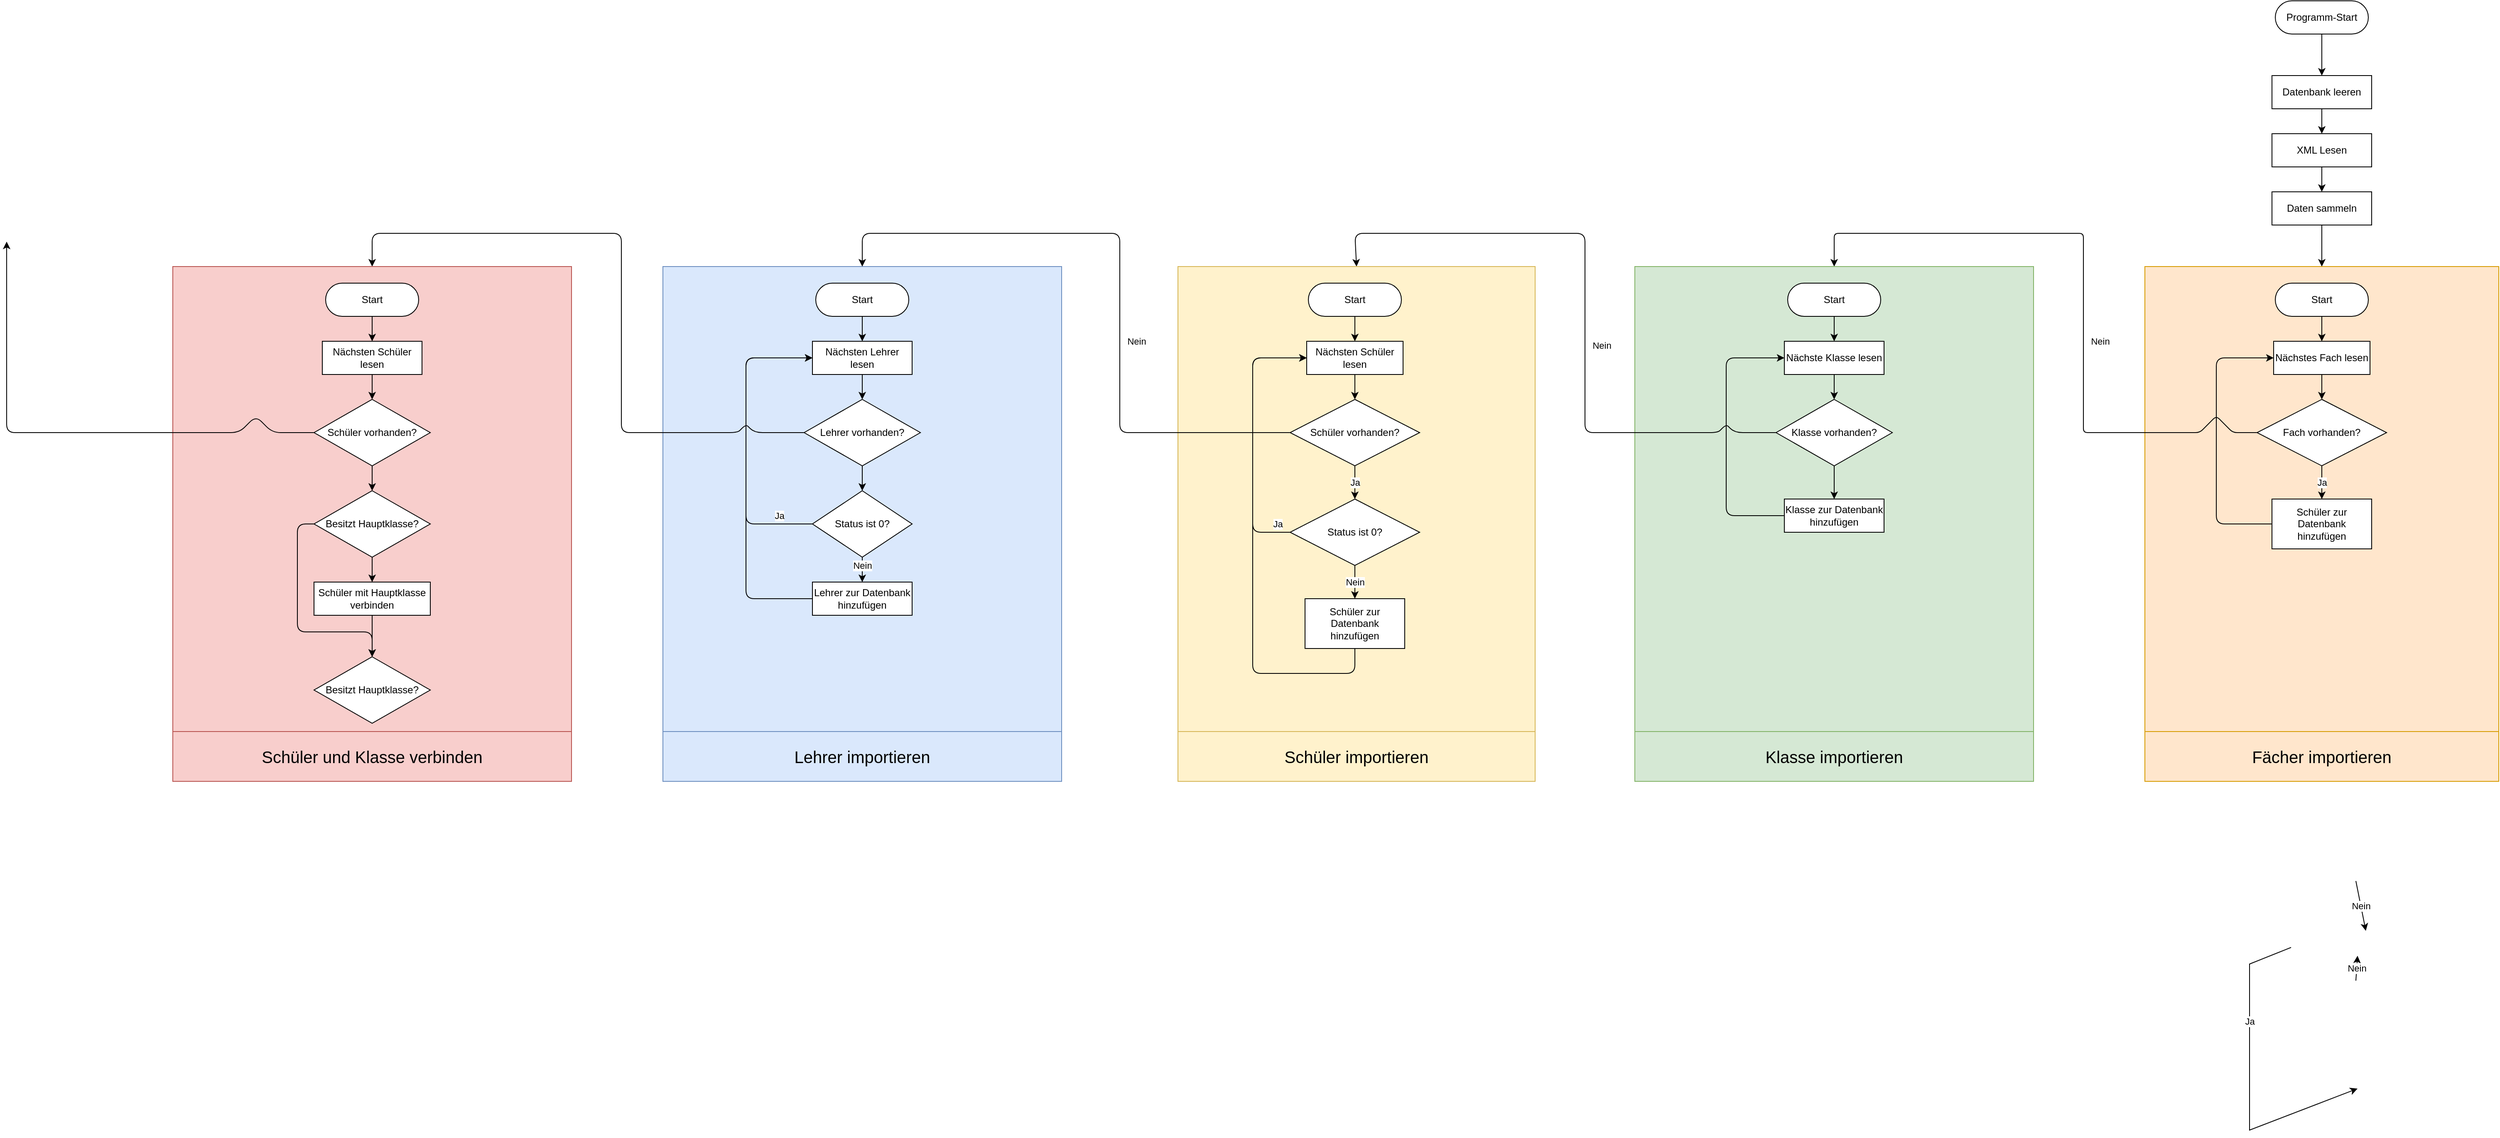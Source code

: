 <mxfile version="14.0.4" type="github">
  <diagram id="C5RBs43oDa-KdzZeNtuy" name="Page-1">
    <mxGraphModel dx="3263" dy="916" grid="1" gridSize="10" guides="1" tooltips="1" connect="1" arrows="1" fold="1" page="0" pageScale="1" pageWidth="827" pageHeight="1169" math="0" shadow="0">
      <root>
        <mxCell id="WIyWlLk6GJQsqaUBKTNV-0" />
        <mxCell id="WIyWlLk6GJQsqaUBKTNV-1" parent="WIyWlLk6GJQsqaUBKTNV-0" />
        <mxCell id="60U_zf2lgupUqB9_SDqL-3" value="" style="rounded=0;whiteSpace=wrap;html=1;fillColor=#ffe6cc;strokeColor=#d79b00;" parent="WIyWlLk6GJQsqaUBKTNV-1" vertex="1">
          <mxGeometry x="234" width="426" height="560" as="geometry" />
        </mxCell>
        <mxCell id="JuJs7r0N4jEg0hdFKSLC-4" style="edgeStyle=orthogonalEdgeStyle;rounded=0;orthogonalLoop=1;jettySize=auto;html=1;exitX=0.5;exitY=1;exitDx=0;exitDy=0;entryX=0.5;entryY=0;entryDx=0;entryDy=0;" parent="WIyWlLk6GJQsqaUBKTNV-1" source="JuJs7r0N4jEg0hdFKSLC-0" target="JuJs7r0N4jEg0hdFKSLC-3" edge="1">
          <mxGeometry relative="1" as="geometry">
            <mxPoint x="447" y="160" as="targetPoint" />
          </mxGeometry>
        </mxCell>
        <mxCell id="JuJs7r0N4jEg0hdFKSLC-0" value="Start" style="rounded=1;whiteSpace=wrap;html=1;arcSize=50;" parent="WIyWlLk6GJQsqaUBKTNV-1" vertex="1">
          <mxGeometry x="391.0" y="20" width="112" height="40" as="geometry" />
        </mxCell>
        <mxCell id="JuJs7r0N4jEg0hdFKSLC-8" style="edgeStyle=orthogonalEdgeStyle;rounded=0;orthogonalLoop=1;jettySize=auto;html=1;exitX=0.5;exitY=1;exitDx=0;exitDy=0;entryX=0.5;entryY=0;entryDx=0;entryDy=0;" parent="WIyWlLk6GJQsqaUBKTNV-1" source="JuJs7r0N4jEg0hdFKSLC-3" target="JuJs7r0N4jEg0hdFKSLC-7" edge="1">
          <mxGeometry relative="1" as="geometry" />
        </mxCell>
        <mxCell id="JuJs7r0N4jEg0hdFKSLC-3" value="Nächstes Fach lesen" style="rounded=0;whiteSpace=wrap;html=1;" parent="WIyWlLk6GJQsqaUBKTNV-1" vertex="1">
          <mxGeometry x="389.0" y="90" width="116" height="40" as="geometry" />
        </mxCell>
        <mxCell id="JuJs7r0N4jEg0hdFKSLC-7" value="Fach vorhanden?" style="rhombus;whiteSpace=wrap;html=1;rounded=0;" parent="WIyWlLk6GJQsqaUBKTNV-1" vertex="1">
          <mxGeometry x="369.0" y="160" width="156" height="80" as="geometry" />
        </mxCell>
        <mxCell id="JuJs7r0N4jEg0hdFKSLC-11" value="" style="endArrow=classic;html=1;entryX=0.5;entryY=0;entryDx=0;entryDy=0;exitX=0;exitY=0.5;exitDx=0;exitDy=0;arcSize=10;" parent="WIyWlLk6GJQsqaUBKTNV-1" source="JuJs7r0N4jEg0hdFKSLC-7" target="hUjPxDmS7OaNnPgwIUdK-8" edge="1">
          <mxGeometry relative="1" as="geometry">
            <mxPoint x="200" y="390" as="sourcePoint" />
            <mxPoint x="142.0" y="390" as="targetPoint" />
            <Array as="points">
              <mxPoint x="340" y="200" />
              <mxPoint x="320" y="180" />
              <mxPoint x="300" y="200" />
              <mxPoint x="160" y="200" />
              <mxPoint x="160" y="-40" />
              <mxPoint x="-140" y="-40" />
            </Array>
          </mxGeometry>
        </mxCell>
        <mxCell id="JuJs7r0N4jEg0hdFKSLC-12" value="Nein" style="edgeLabel;resizable=0;html=1;align=center;verticalAlign=middle;" parent="JuJs7r0N4jEg0hdFKSLC-11" connectable="0" vertex="1">
          <mxGeometry relative="1" as="geometry">
            <mxPoint x="20" y="66.78" as="offset" />
          </mxGeometry>
        </mxCell>
        <mxCell id="JuJs7r0N4jEg0hdFKSLC-14" value="" style="endArrow=classic;html=1;entryX=0.5;entryY=0;entryDx=0;entryDy=0;exitX=0.5;exitY=1;exitDx=0;exitDy=0;" parent="WIyWlLk6GJQsqaUBKTNV-1" source="JuJs7r0N4jEg0hdFKSLC-7" target="JuJs7r0N4jEg0hdFKSLC-47" edge="1">
          <mxGeometry relative="1" as="geometry">
            <mxPoint x="350.0" y="260" as="sourcePoint" />
            <mxPoint x="447" y="280" as="targetPoint" />
          </mxGeometry>
        </mxCell>
        <mxCell id="JuJs7r0N4jEg0hdFKSLC-15" value="Ja" style="edgeLabel;resizable=0;html=1;align=center;verticalAlign=middle;" parent="JuJs7r0N4jEg0hdFKSLC-14" connectable="0" vertex="1">
          <mxGeometry relative="1" as="geometry" />
        </mxCell>
        <mxCell id="JuJs7r0N4jEg0hdFKSLC-28" value="" style="endArrow=classic;html=1;entryX=0;entryY=0.5;entryDx=0;entryDy=0;exitX=0;exitY=0.5;exitDx=0;exitDy=0;rounded=1;" parent="WIyWlLk6GJQsqaUBKTNV-1" source="JuJs7r0N4jEg0hdFKSLC-47" target="JuJs7r0N4jEg0hdFKSLC-3" edge="1">
          <mxGeometry relative="1" as="geometry">
            <mxPoint x="410" y="510" as="sourcePoint" />
            <mxPoint x="320.0" y="330" as="targetPoint" />
            <Array as="points">
              <mxPoint x="320" y="310" />
              <mxPoint x="320" y="110" />
            </Array>
          </mxGeometry>
        </mxCell>
        <mxCell id="JuJs7r0N4jEg0hdFKSLC-34" value="" style="endArrow=classic;html=1;exitX=0.5;exitY=1;exitDx=0;exitDy=0;entryX=0.5;entryY=0;entryDx=0;entryDy=0;" parent="WIyWlLk6GJQsqaUBKTNV-1" target="JuJs7r0N4jEg0hdFKSLC-33" edge="1">
          <mxGeometry relative="1" as="geometry">
            <mxPoint x="488" y="740" as="sourcePoint" />
            <mxPoint x="500" y="800" as="targetPoint" />
          </mxGeometry>
        </mxCell>
        <mxCell id="JuJs7r0N4jEg0hdFKSLC-35" value="Nein" style="edgeLabel;resizable=0;html=1;align=center;verticalAlign=middle;" parent="JuJs7r0N4jEg0hdFKSLC-34" connectable="0" vertex="1">
          <mxGeometry relative="1" as="geometry" />
        </mxCell>
        <mxCell id="JuJs7r0N4jEg0hdFKSLC-43" style="edgeStyle=orthogonalEdgeStyle;rounded=0;orthogonalLoop=1;jettySize=auto;html=1;exitX=0.5;exitY=1;exitDx=0;exitDy=0;entryX=0.5;entryY=0;entryDx=0;entryDy=0;" parent="WIyWlLk6GJQsqaUBKTNV-1" target="JuJs7r0N4jEg0hdFKSLC-40" edge="1">
          <mxGeometry relative="1" as="geometry">
            <mxPoint x="488" y="960" as="sourcePoint" />
          </mxGeometry>
        </mxCell>
        <mxCell id="JuJs7r0N4jEg0hdFKSLC-37" value="" style="endArrow=classic;html=1;entryX=0.5;entryY=0;entryDx=0;entryDy=0;exitX=0.5;exitY=1;exitDx=0;exitDy=0;" parent="WIyWlLk6GJQsqaUBKTNV-1" target="JuJs7r0N4jEg0hdFKSLC-36" edge="1">
          <mxGeometry relative="1" as="geometry">
            <mxPoint x="488" y="860" as="sourcePoint" />
            <mxPoint x="490" y="830" as="targetPoint" />
          </mxGeometry>
        </mxCell>
        <mxCell id="JuJs7r0N4jEg0hdFKSLC-38" value="Nein" style="edgeLabel;resizable=0;html=1;align=center;verticalAlign=middle;" parent="JuJs7r0N4jEg0hdFKSLC-37" connectable="0" vertex="1">
          <mxGeometry relative="1" as="geometry" />
        </mxCell>
        <mxCell id="JuJs7r0N4jEg0hdFKSLC-50" style="edgeStyle=orthogonalEdgeStyle;rounded=0;orthogonalLoop=1;jettySize=auto;html=1;exitX=0.5;exitY=1;exitDx=0;exitDy=0;entryX=0.5;entryY=0;entryDx=0;entryDy=0;" parent="WIyWlLk6GJQsqaUBKTNV-1" target="JuJs7r0N4jEg0hdFKSLC-49" edge="1">
          <mxGeometry relative="1" as="geometry">
            <mxPoint x="447" y="1050" as="sourcePoint" />
          </mxGeometry>
        </mxCell>
        <mxCell id="JuJs7r0N4jEg0hdFKSLC-45" value="" style="endArrow=classic;html=1;entryX=0;entryY=0.5;entryDx=0;entryDy=0;exitX=0;exitY=0.5;exitDx=0;exitDy=0;arcSize=0;" parent="WIyWlLk6GJQsqaUBKTNV-1" target="JuJs7r0N4jEg0hdFKSLC-40" edge="1">
          <mxGeometry relative="1" as="geometry">
            <mxPoint x="410" y="820" as="sourcePoint" />
            <mxPoint x="490" y="990" as="targetPoint" />
            <Array as="points">
              <mxPoint x="360.0" y="840" />
              <mxPoint x="360.0" y="1040" />
            </Array>
          </mxGeometry>
        </mxCell>
        <mxCell id="JuJs7r0N4jEg0hdFKSLC-46" value="Ja" style="edgeLabel;resizable=0;html=1;align=center;verticalAlign=middle;" parent="JuJs7r0N4jEg0hdFKSLC-45" connectable="0" vertex="1">
          <mxGeometry relative="1" as="geometry">
            <mxPoint y="-74" as="offset" />
          </mxGeometry>
        </mxCell>
        <mxCell id="JuJs7r0N4jEg0hdFKSLC-47" value="Schüler zur Datenbank hinzufügen" style="rounded=0;whiteSpace=wrap;html=1;" parent="WIyWlLk6GJQsqaUBKTNV-1" vertex="1">
          <mxGeometry x="387.0" y="280" width="120" height="60" as="geometry" />
        </mxCell>
        <mxCell id="60U_zf2lgupUqB9_SDqL-4" value="" style="rounded=0;whiteSpace=wrap;html=1;fillColor=#dae8fc;strokeColor=#6c8ebf;" parent="WIyWlLk6GJQsqaUBKTNV-1" vertex="1">
          <mxGeometry x="-1550" width="480" height="560" as="geometry" />
        </mxCell>
        <mxCell id="60U_zf2lgupUqB9_SDqL-8" style="edgeStyle=orthogonalEdgeStyle;rounded=0;orthogonalLoop=1;jettySize=auto;html=1;exitX=0.5;exitY=1;exitDx=0;exitDy=0;entryX=0.5;entryY=0;entryDx=0;entryDy=0;" parent="WIyWlLk6GJQsqaUBKTNV-1" source="60U_zf2lgupUqB9_SDqL-5" target="60U_zf2lgupUqB9_SDqL-7" edge="1">
          <mxGeometry relative="1" as="geometry" />
        </mxCell>
        <mxCell id="60U_zf2lgupUqB9_SDqL-5" value="Start" style="rounded=1;whiteSpace=wrap;html=1;arcSize=50;" parent="WIyWlLk6GJQsqaUBKTNV-1" vertex="1">
          <mxGeometry x="-1366" y="20" width="112" height="40" as="geometry" />
        </mxCell>
        <mxCell id="60U_zf2lgupUqB9_SDqL-10" style="edgeStyle=orthogonalEdgeStyle;rounded=0;orthogonalLoop=1;jettySize=auto;html=1;exitX=0.5;exitY=1;exitDx=0;exitDy=0;entryX=0.5;entryY=0;entryDx=0;entryDy=0;" parent="WIyWlLk6GJQsqaUBKTNV-1" source="60U_zf2lgupUqB9_SDqL-7" target="60U_zf2lgupUqB9_SDqL-9" edge="1">
          <mxGeometry relative="1" as="geometry" />
        </mxCell>
        <mxCell id="60U_zf2lgupUqB9_SDqL-7" value="Nächsten Lehrer lesen" style="rounded=0;whiteSpace=wrap;html=1;" parent="WIyWlLk6GJQsqaUBKTNV-1" vertex="1">
          <mxGeometry x="-1370" y="90" width="120" height="40" as="geometry" />
        </mxCell>
        <mxCell id="60U_zf2lgupUqB9_SDqL-12" style="edgeStyle=orthogonalEdgeStyle;rounded=0;orthogonalLoop=1;jettySize=auto;html=1;exitX=0.5;exitY=1;exitDx=0;exitDy=0;entryX=0.5;entryY=0;entryDx=0;entryDy=0;" parent="WIyWlLk6GJQsqaUBKTNV-1" source="60U_zf2lgupUqB9_SDqL-9" target="60U_zf2lgupUqB9_SDqL-11" edge="1">
          <mxGeometry relative="1" as="geometry" />
        </mxCell>
        <mxCell id="60U_zf2lgupUqB9_SDqL-22" style="rounded=1;orthogonalLoop=1;jettySize=auto;html=1;exitX=0;exitY=0.5;exitDx=0;exitDy=0;entryX=0.5;entryY=0;entryDx=0;entryDy=0;" parent="WIyWlLk6GJQsqaUBKTNV-1" source="60U_zf2lgupUqB9_SDqL-9" edge="1" target="hUjPxDmS7OaNnPgwIUdK-46">
          <mxGeometry relative="1" as="geometry">
            <mxPoint x="-1600" y="200" as="targetPoint" />
            <Array as="points">
              <mxPoint x="-1440" y="200" />
              <mxPoint x="-1450" y="190" />
              <mxPoint x="-1460" y="200" />
              <mxPoint x="-1600" y="200" />
              <mxPoint x="-1600" y="-40" />
              <mxPoint x="-1900" y="-40" />
            </Array>
          </mxGeometry>
        </mxCell>
        <mxCell id="60U_zf2lgupUqB9_SDqL-9" value="Lehrer vorhanden?" style="rhombus;whiteSpace=wrap;html=1;" parent="WIyWlLk6GJQsqaUBKTNV-1" vertex="1">
          <mxGeometry x="-1380" y="160" width="140" height="80" as="geometry" />
        </mxCell>
        <mxCell id="60U_zf2lgupUqB9_SDqL-16" style="edgeStyle=orthogonalEdgeStyle;rounded=1;orthogonalLoop=1;jettySize=auto;html=1;exitX=0;exitY=0.5;exitDx=0;exitDy=0;entryX=0;entryY=0.5;entryDx=0;entryDy=0;" parent="WIyWlLk6GJQsqaUBKTNV-1" source="60U_zf2lgupUqB9_SDqL-11" target="60U_zf2lgupUqB9_SDqL-7" edge="1">
          <mxGeometry relative="1" as="geometry">
            <mxPoint x="-1440.0" y="310" as="targetPoint" />
            <Array as="points">
              <mxPoint x="-1450" y="310" />
              <mxPoint x="-1450" y="110" />
            </Array>
          </mxGeometry>
        </mxCell>
        <mxCell id="hUjPxDmS7OaNnPgwIUdK-66" value="Ja" style="edgeLabel;html=1;align=center;verticalAlign=middle;resizable=0;points=[];" vertex="1" connectable="0" parent="60U_zf2lgupUqB9_SDqL-16">
          <mxGeometry x="-0.303" relative="1" as="geometry">
            <mxPoint x="40" y="35" as="offset" />
          </mxGeometry>
        </mxCell>
        <mxCell id="60U_zf2lgupUqB9_SDqL-19" style="edgeStyle=orthogonalEdgeStyle;rounded=0;orthogonalLoop=1;jettySize=auto;html=1;exitX=0.5;exitY=1;exitDx=0;exitDy=0;entryX=0.5;entryY=0;entryDx=0;entryDy=0;" parent="WIyWlLk6GJQsqaUBKTNV-1" source="60U_zf2lgupUqB9_SDqL-11" target="60U_zf2lgupUqB9_SDqL-18" edge="1">
          <mxGeometry relative="1" as="geometry" />
        </mxCell>
        <mxCell id="hUjPxDmS7OaNnPgwIUdK-67" value="Nein" style="edgeLabel;html=1;align=center;verticalAlign=middle;resizable=0;points=[];" vertex="1" connectable="0" parent="60U_zf2lgupUqB9_SDqL-19">
          <mxGeometry x="0.241" relative="1" as="geometry">
            <mxPoint y="-8.86" as="offset" />
          </mxGeometry>
        </mxCell>
        <mxCell id="60U_zf2lgupUqB9_SDqL-11" value="Status ist 0?" style="rhombus;whiteSpace=wrap;html=1;" parent="WIyWlLk6GJQsqaUBKTNV-1" vertex="1">
          <mxGeometry x="-1370" y="270" width="120" height="80" as="geometry" />
        </mxCell>
        <mxCell id="60U_zf2lgupUqB9_SDqL-23" style="edgeStyle=none;rounded=1;orthogonalLoop=1;jettySize=auto;html=1;exitX=0;exitY=0.5;exitDx=0;exitDy=0;entryX=0;entryY=0.5;entryDx=0;entryDy=0;" parent="WIyWlLk6GJQsqaUBKTNV-1" source="60U_zf2lgupUqB9_SDqL-18" target="60U_zf2lgupUqB9_SDqL-7" edge="1">
          <mxGeometry relative="1" as="geometry">
            <Array as="points">
              <mxPoint x="-1450" y="400" />
              <mxPoint x="-1450" y="110" />
            </Array>
            <mxPoint x="-1450" y="320" as="targetPoint" />
          </mxGeometry>
        </mxCell>
        <mxCell id="60U_zf2lgupUqB9_SDqL-18" value="Lehrer zur Datenbank hinzufügen" style="rounded=0;whiteSpace=wrap;html=1;" parent="WIyWlLk6GJQsqaUBKTNV-1" vertex="1">
          <mxGeometry x="-1370" y="380" width="120" height="40" as="geometry" />
        </mxCell>
        <mxCell id="hUjPxDmS7OaNnPgwIUdK-1" style="edgeStyle=orthogonalEdgeStyle;rounded=0;orthogonalLoop=1;jettySize=auto;html=1;exitX=0.5;exitY=1;exitDx=0;exitDy=0;entryX=0.5;entryY=0;entryDx=0;entryDy=0;" edge="1" parent="WIyWlLk6GJQsqaUBKTNV-1" source="hUjPxDmS7OaNnPgwIUdK-6" target="60U_zf2lgupUqB9_SDqL-3">
          <mxGeometry relative="1" as="geometry" />
        </mxCell>
        <mxCell id="hUjPxDmS7OaNnPgwIUdK-0" value="Programm-Start" style="rounded=1;whiteSpace=wrap;html=1;arcSize=50;" vertex="1" parent="WIyWlLk6GJQsqaUBKTNV-1">
          <mxGeometry x="391.0" y="-320" width="112" height="40" as="geometry" />
        </mxCell>
        <mxCell id="hUjPxDmS7OaNnPgwIUdK-2" value="Datenbank leeren" style="rounded=0;whiteSpace=wrap;html=1;" vertex="1" parent="WIyWlLk6GJQsqaUBKTNV-1">
          <mxGeometry x="387" y="-230" width="120" height="40" as="geometry" />
        </mxCell>
        <mxCell id="hUjPxDmS7OaNnPgwIUdK-3" style="edgeStyle=orthogonalEdgeStyle;rounded=0;orthogonalLoop=1;jettySize=auto;html=1;exitX=0.5;exitY=1;exitDx=0;exitDy=0;entryX=0.5;entryY=0;entryDx=0;entryDy=0;" edge="1" parent="WIyWlLk6GJQsqaUBKTNV-1" source="hUjPxDmS7OaNnPgwIUdK-0" target="hUjPxDmS7OaNnPgwIUdK-2">
          <mxGeometry relative="1" as="geometry">
            <mxPoint x="447" y="-280" as="sourcePoint" />
            <mxPoint x="447" as="targetPoint" />
          </mxGeometry>
        </mxCell>
        <mxCell id="hUjPxDmS7OaNnPgwIUdK-4" value="XML Lesen" style="rounded=0;whiteSpace=wrap;html=1;" vertex="1" parent="WIyWlLk6GJQsqaUBKTNV-1">
          <mxGeometry x="387" y="-160" width="120" height="40" as="geometry" />
        </mxCell>
        <mxCell id="hUjPxDmS7OaNnPgwIUdK-5" style="edgeStyle=orthogonalEdgeStyle;rounded=0;orthogonalLoop=1;jettySize=auto;html=1;exitX=0.5;exitY=1;exitDx=0;exitDy=0;entryX=0.5;entryY=0;entryDx=0;entryDy=0;" edge="1" parent="WIyWlLk6GJQsqaUBKTNV-1" source="hUjPxDmS7OaNnPgwIUdK-2" target="hUjPxDmS7OaNnPgwIUdK-4">
          <mxGeometry relative="1" as="geometry">
            <mxPoint x="447" y="-210" as="sourcePoint" />
            <mxPoint x="447" as="targetPoint" />
          </mxGeometry>
        </mxCell>
        <mxCell id="hUjPxDmS7OaNnPgwIUdK-6" value="Daten sammeln" style="rounded=0;whiteSpace=wrap;html=1;" vertex="1" parent="WIyWlLk6GJQsqaUBKTNV-1">
          <mxGeometry x="387" y="-90" width="120" height="40" as="geometry" />
        </mxCell>
        <mxCell id="hUjPxDmS7OaNnPgwIUdK-7" style="edgeStyle=orthogonalEdgeStyle;rounded=0;orthogonalLoop=1;jettySize=auto;html=1;exitX=0.5;exitY=1;exitDx=0;exitDy=0;entryX=0.5;entryY=0;entryDx=0;entryDy=0;" edge="1" parent="WIyWlLk6GJQsqaUBKTNV-1" source="hUjPxDmS7OaNnPgwIUdK-4" target="hUjPxDmS7OaNnPgwIUdK-6">
          <mxGeometry relative="1" as="geometry">
            <mxPoint x="447" y="-120" as="sourcePoint" />
            <mxPoint x="447" as="targetPoint" />
          </mxGeometry>
        </mxCell>
        <mxCell id="hUjPxDmS7OaNnPgwIUdK-8" value="" style="rounded=0;whiteSpace=wrap;html=1;fillColor=#d5e8d4;strokeColor=#82b366;" vertex="1" parent="WIyWlLk6GJQsqaUBKTNV-1">
          <mxGeometry x="-380" width="480" height="560" as="geometry" />
        </mxCell>
        <mxCell id="hUjPxDmS7OaNnPgwIUdK-9" style="edgeStyle=orthogonalEdgeStyle;rounded=0;orthogonalLoop=1;jettySize=auto;html=1;exitX=0.5;exitY=1;exitDx=0;exitDy=0;entryX=0.5;entryY=0;entryDx=0;entryDy=0;" edge="1" source="hUjPxDmS7OaNnPgwIUdK-10" target="hUjPxDmS7OaNnPgwIUdK-12" parent="WIyWlLk6GJQsqaUBKTNV-1">
          <mxGeometry relative="1" as="geometry" />
        </mxCell>
        <mxCell id="hUjPxDmS7OaNnPgwIUdK-10" value="Start" style="rounded=1;whiteSpace=wrap;html=1;arcSize=50;" vertex="1" parent="WIyWlLk6GJQsqaUBKTNV-1">
          <mxGeometry x="-196" y="20" width="112" height="40" as="geometry" />
        </mxCell>
        <mxCell id="hUjPxDmS7OaNnPgwIUdK-11" style="edgeStyle=orthogonalEdgeStyle;rounded=0;orthogonalLoop=1;jettySize=auto;html=1;exitX=0.5;exitY=1;exitDx=0;exitDy=0;entryX=0.5;entryY=0;entryDx=0;entryDy=0;" edge="1" source="hUjPxDmS7OaNnPgwIUdK-12" target="hUjPxDmS7OaNnPgwIUdK-15" parent="WIyWlLk6GJQsqaUBKTNV-1">
          <mxGeometry relative="1" as="geometry" />
        </mxCell>
        <mxCell id="hUjPxDmS7OaNnPgwIUdK-12" value="Nächste Klasse lesen" style="rounded=0;whiteSpace=wrap;html=1;" vertex="1" parent="WIyWlLk6GJQsqaUBKTNV-1">
          <mxGeometry x="-200" y="90" width="120" height="40" as="geometry" />
        </mxCell>
        <mxCell id="hUjPxDmS7OaNnPgwIUdK-13" style="edgeStyle=orthogonalEdgeStyle;rounded=0;orthogonalLoop=1;jettySize=auto;html=1;exitX=0.5;exitY=1;exitDx=0;exitDy=0;entryX=0.5;entryY=0;entryDx=0;entryDy=0;" edge="1" source="hUjPxDmS7OaNnPgwIUdK-15" target="hUjPxDmS7OaNnPgwIUdK-22" parent="WIyWlLk6GJQsqaUBKTNV-1">
          <mxGeometry relative="1" as="geometry">
            <mxPoint x="-140" y="270" as="targetPoint" />
          </mxGeometry>
        </mxCell>
        <mxCell id="hUjPxDmS7OaNnPgwIUdK-14" style="rounded=1;orthogonalLoop=1;jettySize=auto;html=1;exitX=0;exitY=0.5;exitDx=0;exitDy=0;entryX=0.5;entryY=0;entryDx=0;entryDy=0;" edge="1" source="hUjPxDmS7OaNnPgwIUdK-15" parent="WIyWlLk6GJQsqaUBKTNV-1" target="hUjPxDmS7OaNnPgwIUdK-25">
          <mxGeometry relative="1" as="geometry">
            <mxPoint x="-420" y="200" as="targetPoint" />
            <Array as="points">
              <mxPoint x="-260" y="200" />
              <mxPoint x="-270" y="190" />
              <mxPoint x="-280" y="200" />
              <mxPoint x="-440" y="200" />
              <mxPoint x="-440" y="-40" />
              <mxPoint x="-717" y="-40" />
            </Array>
          </mxGeometry>
        </mxCell>
        <mxCell id="hUjPxDmS7OaNnPgwIUdK-23" value="Nein" style="edgeLabel;html=1;align=center;verticalAlign=middle;resizable=0;points=[];" vertex="1" connectable="0" parent="hUjPxDmS7OaNnPgwIUdK-14">
          <mxGeometry x="-0.146" y="-2" relative="1" as="geometry">
            <mxPoint x="18" y="-4.17" as="offset" />
          </mxGeometry>
        </mxCell>
        <mxCell id="hUjPxDmS7OaNnPgwIUdK-15" value="Klasse vorhanden?" style="rhombus;whiteSpace=wrap;html=1;" vertex="1" parent="WIyWlLk6GJQsqaUBKTNV-1">
          <mxGeometry x="-210" y="160" width="140" height="80" as="geometry" />
        </mxCell>
        <mxCell id="hUjPxDmS7OaNnPgwIUdK-21" style="edgeStyle=none;rounded=1;orthogonalLoop=1;jettySize=auto;html=1;exitX=0;exitY=0.5;exitDx=0;exitDy=0;entryX=0;entryY=0.5;entryDx=0;entryDy=0;" edge="1" source="hUjPxDmS7OaNnPgwIUdK-22" target="hUjPxDmS7OaNnPgwIUdK-12" parent="WIyWlLk6GJQsqaUBKTNV-1">
          <mxGeometry relative="1" as="geometry">
            <Array as="points">
              <mxPoint x="-270" y="300" />
              <mxPoint x="-270" y="110" />
            </Array>
            <mxPoint x="-270" y="320" as="targetPoint" />
          </mxGeometry>
        </mxCell>
        <mxCell id="hUjPxDmS7OaNnPgwIUdK-22" value="Klasse zur Datenbank hinzufügen" style="rounded=0;whiteSpace=wrap;html=1;" vertex="1" parent="WIyWlLk6GJQsqaUBKTNV-1">
          <mxGeometry x="-200" y="280" width="120" height="40" as="geometry" />
        </mxCell>
        <mxCell id="hUjPxDmS7OaNnPgwIUdK-25" value="" style="rounded=0;whiteSpace=wrap;html=1;fillColor=#fff2cc;strokeColor=#d6b656;" vertex="1" parent="WIyWlLk6GJQsqaUBKTNV-1">
          <mxGeometry x="-930" width="430" height="560" as="geometry" />
        </mxCell>
        <mxCell id="hUjPxDmS7OaNnPgwIUdK-26" style="edgeStyle=orthogonalEdgeStyle;rounded=0;orthogonalLoop=1;jettySize=auto;html=1;exitX=0.5;exitY=1;exitDx=0;exitDy=0;entryX=0.5;entryY=0;entryDx=0;entryDy=0;" edge="1" source="hUjPxDmS7OaNnPgwIUdK-27" target="hUjPxDmS7OaNnPgwIUdK-29" parent="WIyWlLk6GJQsqaUBKTNV-1">
          <mxGeometry relative="1" as="geometry">
            <mxPoint x="-717" y="160" as="targetPoint" />
          </mxGeometry>
        </mxCell>
        <mxCell id="hUjPxDmS7OaNnPgwIUdK-27" value="Start" style="rounded=1;whiteSpace=wrap;html=1;arcSize=50;" vertex="1" parent="WIyWlLk6GJQsqaUBKTNV-1">
          <mxGeometry x="-773" y="20" width="112" height="40" as="geometry" />
        </mxCell>
        <mxCell id="hUjPxDmS7OaNnPgwIUdK-28" style="edgeStyle=orthogonalEdgeStyle;rounded=0;orthogonalLoop=1;jettySize=auto;html=1;exitX=0.5;exitY=1;exitDx=0;exitDy=0;entryX=0.5;entryY=0;entryDx=0;entryDy=0;" edge="1" source="hUjPxDmS7OaNnPgwIUdK-29" target="hUjPxDmS7OaNnPgwIUdK-30" parent="WIyWlLk6GJQsqaUBKTNV-1">
          <mxGeometry relative="1" as="geometry" />
        </mxCell>
        <mxCell id="hUjPxDmS7OaNnPgwIUdK-29" value="Nächsten Schüler lesen" style="rounded=0;whiteSpace=wrap;html=1;" vertex="1" parent="WIyWlLk6GJQsqaUBKTNV-1">
          <mxGeometry x="-775" y="90" width="116" height="40" as="geometry" />
        </mxCell>
        <mxCell id="hUjPxDmS7OaNnPgwIUdK-43" style="rounded=1;orthogonalLoop=1;jettySize=auto;html=1;exitX=0;exitY=0.5;exitDx=0;exitDy=0;entryX=0.5;entryY=0;entryDx=0;entryDy=0;" edge="1" parent="WIyWlLk6GJQsqaUBKTNV-1" source="hUjPxDmS7OaNnPgwIUdK-30" target="60U_zf2lgupUqB9_SDqL-4">
          <mxGeometry relative="1" as="geometry">
            <Array as="points">
              <mxPoint x="-1000" y="200" />
              <mxPoint x="-1000" y="-40" />
              <mxPoint x="-1310" y="-40" />
            </Array>
          </mxGeometry>
        </mxCell>
        <mxCell id="hUjPxDmS7OaNnPgwIUdK-44" value="Nein" style="edgeLabel;html=1;align=center;verticalAlign=middle;resizable=0;points=[];" vertex="1" connectable="0" parent="hUjPxDmS7OaNnPgwIUdK-43">
          <mxGeometry x="-0.249" y="-1" relative="1" as="geometry">
            <mxPoint x="19" y="-16.67" as="offset" />
          </mxGeometry>
        </mxCell>
        <mxCell id="hUjPxDmS7OaNnPgwIUdK-30" value="Schüler vorhanden?" style="rhombus;whiteSpace=wrap;html=1;rounded=0;" vertex="1" parent="WIyWlLk6GJQsqaUBKTNV-1">
          <mxGeometry x="-795" y="160" width="156" height="80" as="geometry" />
        </mxCell>
        <mxCell id="hUjPxDmS7OaNnPgwIUdK-31" value="Status ist 0?" style="rhombus;whiteSpace=wrap;html=1;rounded=0;" vertex="1" parent="WIyWlLk6GJQsqaUBKTNV-1">
          <mxGeometry x="-795" y="280" width="156" height="80" as="geometry" />
        </mxCell>
        <mxCell id="hUjPxDmS7OaNnPgwIUdK-32" value="" style="endArrow=classic;html=1;entryX=0.5;entryY=0;entryDx=0;entryDy=0;exitX=0.5;exitY=1;exitDx=0;exitDy=0;" edge="1" source="hUjPxDmS7OaNnPgwIUdK-30" target="hUjPxDmS7OaNnPgwIUdK-31" parent="WIyWlLk6GJQsqaUBKTNV-1">
          <mxGeometry relative="1" as="geometry">
            <mxPoint x="-814" y="260" as="sourcePoint" />
            <mxPoint x="-714" y="260" as="targetPoint" />
          </mxGeometry>
        </mxCell>
        <mxCell id="hUjPxDmS7OaNnPgwIUdK-33" value="Ja" style="edgeLabel;resizable=0;html=1;align=center;verticalAlign=middle;" connectable="0" vertex="1" parent="hUjPxDmS7OaNnPgwIUdK-32">
          <mxGeometry relative="1" as="geometry" />
        </mxCell>
        <mxCell id="hUjPxDmS7OaNnPgwIUdK-36" value="" style="endArrow=classic;html=1;exitX=0.5;exitY=1;exitDx=0;exitDy=0;entryX=0.5;entryY=0;entryDx=0;entryDy=0;" edge="1" source="hUjPxDmS7OaNnPgwIUdK-31" target="hUjPxDmS7OaNnPgwIUdK-41" parent="WIyWlLk6GJQsqaUBKTNV-1">
          <mxGeometry relative="1" as="geometry">
            <mxPoint x="-764" y="320" as="sourcePoint" />
            <mxPoint x="-554" y="360" as="targetPoint" />
          </mxGeometry>
        </mxCell>
        <mxCell id="hUjPxDmS7OaNnPgwIUdK-37" value="Nein" style="edgeLabel;resizable=0;html=1;align=center;verticalAlign=middle;" connectable="0" vertex="1" parent="hUjPxDmS7OaNnPgwIUdK-36">
          <mxGeometry relative="1" as="geometry" />
        </mxCell>
        <mxCell id="hUjPxDmS7OaNnPgwIUdK-38" value="" style="endArrow=classic;html=1;entryX=0;entryY=0.5;entryDx=0;entryDy=0;exitX=0.5;exitY=1;exitDx=0;exitDy=0;" edge="1" source="hUjPxDmS7OaNnPgwIUdK-41" target="hUjPxDmS7OaNnPgwIUdK-29" parent="WIyWlLk6GJQsqaUBKTNV-1">
          <mxGeometry relative="1" as="geometry">
            <mxPoint x="-754" y="510" as="sourcePoint" />
            <mxPoint x="-844" y="330" as="targetPoint" />
            <Array as="points">
              <mxPoint x="-717" y="490" />
              <mxPoint x="-840" y="490" />
              <mxPoint x="-840" y="110" />
            </Array>
          </mxGeometry>
        </mxCell>
        <mxCell id="hUjPxDmS7OaNnPgwIUdK-39" value="" style="endArrow=classic;html=1;exitX=0;exitY=0.5;exitDx=0;exitDy=0;entryX=0;entryY=0.5;entryDx=0;entryDy=0;" edge="1" source="hUjPxDmS7OaNnPgwIUdK-31" target="hUjPxDmS7OaNnPgwIUdK-29" parent="WIyWlLk6GJQsqaUBKTNV-1">
          <mxGeometry relative="1" as="geometry">
            <mxPoint x="-764" y="390" as="sourcePoint" />
            <mxPoint x="-834" y="320" as="targetPoint" />
            <Array as="points">
              <mxPoint x="-840" y="320" />
              <mxPoint x="-840" y="110" />
            </Array>
          </mxGeometry>
        </mxCell>
        <mxCell id="hUjPxDmS7OaNnPgwIUdK-40" value="Ja" style="edgeLabel;resizable=0;html=1;align=center;verticalAlign=middle;" connectable="0" vertex="1" parent="hUjPxDmS7OaNnPgwIUdK-39">
          <mxGeometry relative="1" as="geometry">
            <mxPoint x="30" y="105" as="offset" />
          </mxGeometry>
        </mxCell>
        <mxCell id="hUjPxDmS7OaNnPgwIUdK-41" value="Schüler zur Datenbank hinzufügen" style="rounded=0;whiteSpace=wrap;html=1;" vertex="1" parent="WIyWlLk6GJQsqaUBKTNV-1">
          <mxGeometry x="-777" y="400" width="120" height="60" as="geometry" />
        </mxCell>
        <mxCell id="hUjPxDmS7OaNnPgwIUdK-46" value="" style="rounded=0;whiteSpace=wrap;html=1;fillColor=#f8cecc;strokeColor=#b85450;" vertex="1" parent="WIyWlLk6GJQsqaUBKTNV-1">
          <mxGeometry x="-2140" width="480" height="560" as="geometry" />
        </mxCell>
        <mxCell id="hUjPxDmS7OaNnPgwIUdK-47" style="edgeStyle=orthogonalEdgeStyle;rounded=0;orthogonalLoop=1;jettySize=auto;html=1;exitX=0.5;exitY=1;exitDx=0;exitDy=0;entryX=0.5;entryY=0;entryDx=0;entryDy=0;" edge="1" source="hUjPxDmS7OaNnPgwIUdK-48" target="hUjPxDmS7OaNnPgwIUdK-50" parent="WIyWlLk6GJQsqaUBKTNV-1">
          <mxGeometry relative="1" as="geometry" />
        </mxCell>
        <mxCell id="hUjPxDmS7OaNnPgwIUdK-48" value="Start" style="rounded=1;whiteSpace=wrap;html=1;arcSize=50;" vertex="1" parent="WIyWlLk6GJQsqaUBKTNV-1">
          <mxGeometry x="-1956" y="20" width="112" height="40" as="geometry" />
        </mxCell>
        <mxCell id="hUjPxDmS7OaNnPgwIUdK-49" style="edgeStyle=orthogonalEdgeStyle;rounded=0;orthogonalLoop=1;jettySize=auto;html=1;exitX=0.5;exitY=1;exitDx=0;exitDy=0;entryX=0.5;entryY=0;entryDx=0;entryDy=0;" edge="1" source="hUjPxDmS7OaNnPgwIUdK-50" target="hUjPxDmS7OaNnPgwIUdK-52" parent="WIyWlLk6GJQsqaUBKTNV-1">
          <mxGeometry relative="1" as="geometry" />
        </mxCell>
        <mxCell id="hUjPxDmS7OaNnPgwIUdK-50" value="Nächsten Schüler lesen" style="rounded=0;whiteSpace=wrap;html=1;" vertex="1" parent="WIyWlLk6GJQsqaUBKTNV-1">
          <mxGeometry x="-1960" y="90" width="120" height="40" as="geometry" />
        </mxCell>
        <mxCell id="hUjPxDmS7OaNnPgwIUdK-51" style="edgeStyle=orthogonalEdgeStyle;rounded=0;orthogonalLoop=1;jettySize=auto;html=1;exitX=0.5;exitY=1;exitDx=0;exitDy=0;entryX=0.5;entryY=0;entryDx=0;entryDy=0;" edge="1" source="hUjPxDmS7OaNnPgwIUdK-52" target="hUjPxDmS7OaNnPgwIUdK-55" parent="WIyWlLk6GJQsqaUBKTNV-1">
          <mxGeometry relative="1" as="geometry" />
        </mxCell>
        <mxCell id="hUjPxDmS7OaNnPgwIUdK-65" style="edgeStyle=none;rounded=1;orthogonalLoop=1;jettySize=auto;html=1;exitX=0;exitY=0.5;exitDx=0;exitDy=0;" edge="1" parent="WIyWlLk6GJQsqaUBKTNV-1" source="hUjPxDmS7OaNnPgwIUdK-52">
          <mxGeometry relative="1" as="geometry">
            <mxPoint x="-2340" y="-30" as="targetPoint" />
            <Array as="points">
              <mxPoint x="-2020" y="200" />
              <mxPoint x="-2040" y="180" />
              <mxPoint x="-2060" y="200" />
              <mxPoint x="-2340" y="200" />
            </Array>
          </mxGeometry>
        </mxCell>
        <mxCell id="hUjPxDmS7OaNnPgwIUdK-52" value="Schüler vorhanden?" style="rhombus;whiteSpace=wrap;html=1;" vertex="1" parent="WIyWlLk6GJQsqaUBKTNV-1">
          <mxGeometry x="-1970" y="160" width="140" height="80" as="geometry" />
        </mxCell>
        <mxCell id="hUjPxDmS7OaNnPgwIUdK-53" style="edgeStyle=orthogonalEdgeStyle;rounded=1;orthogonalLoop=1;jettySize=auto;html=1;exitX=0;exitY=0.5;exitDx=0;exitDy=0;entryX=0.5;entryY=0;entryDx=0;entryDy=0;" edge="1" source="hUjPxDmS7OaNnPgwIUdK-55" target="hUjPxDmS7OaNnPgwIUdK-68" parent="WIyWlLk6GJQsqaUBKTNV-1">
          <mxGeometry relative="1" as="geometry">
            <mxPoint x="-2030" y="310" as="targetPoint" />
            <Array as="points">
              <mxPoint x="-1990" y="310" />
              <mxPoint x="-1990" y="440" />
            </Array>
          </mxGeometry>
        </mxCell>
        <mxCell id="hUjPxDmS7OaNnPgwIUdK-54" style="edgeStyle=orthogonalEdgeStyle;rounded=0;orthogonalLoop=1;jettySize=auto;html=1;exitX=0.5;exitY=1;exitDx=0;exitDy=0;entryX=0.5;entryY=0;entryDx=0;entryDy=0;" edge="1" source="hUjPxDmS7OaNnPgwIUdK-55" target="hUjPxDmS7OaNnPgwIUdK-59" parent="WIyWlLk6GJQsqaUBKTNV-1">
          <mxGeometry relative="1" as="geometry" />
        </mxCell>
        <mxCell id="hUjPxDmS7OaNnPgwIUdK-55" value="Besitzt Hauptklasse?" style="rhombus;whiteSpace=wrap;html=1;" vertex="1" parent="WIyWlLk6GJQsqaUBKTNV-1">
          <mxGeometry x="-1970" y="270" width="140" height="80" as="geometry" />
        </mxCell>
        <mxCell id="hUjPxDmS7OaNnPgwIUdK-69" style="edgeStyle=none;rounded=1;orthogonalLoop=1;jettySize=auto;html=1;exitX=0.5;exitY=1;exitDx=0;exitDy=0;entryX=0.5;entryY=0;entryDx=0;entryDy=0;" edge="1" parent="WIyWlLk6GJQsqaUBKTNV-1" source="hUjPxDmS7OaNnPgwIUdK-59" target="hUjPxDmS7OaNnPgwIUdK-68">
          <mxGeometry relative="1" as="geometry" />
        </mxCell>
        <mxCell id="hUjPxDmS7OaNnPgwIUdK-59" value="Schüler mit Hauptklasse verbinden" style="rounded=0;whiteSpace=wrap;html=1;" vertex="1" parent="WIyWlLk6GJQsqaUBKTNV-1">
          <mxGeometry x="-1970" y="380" width="140" height="40" as="geometry" />
        </mxCell>
        <mxCell id="hUjPxDmS7OaNnPgwIUdK-60" value="&lt;font style=&quot;font-size: 20px&quot;&gt;Schüler und Klasse verbinden&lt;/font&gt;" style="rounded=0;whiteSpace=wrap;html=1;fillColor=#f8cecc;strokeColor=#b85450;" vertex="1" parent="WIyWlLk6GJQsqaUBKTNV-1">
          <mxGeometry x="-2140" y="560" width="480" height="60" as="geometry" />
        </mxCell>
        <mxCell id="hUjPxDmS7OaNnPgwIUdK-61" value="&lt;font style=&quot;font-size: 20px&quot;&gt;Lehrer importieren&lt;/font&gt;" style="rounded=0;whiteSpace=wrap;html=1;fillColor=#dae8fc;strokeColor=#6c8ebf;" vertex="1" parent="WIyWlLk6GJQsqaUBKTNV-1">
          <mxGeometry x="-1550" y="560" width="480" height="60" as="geometry" />
        </mxCell>
        <mxCell id="hUjPxDmS7OaNnPgwIUdK-62" value="&lt;font style=&quot;font-size: 20px&quot;&gt;Schüler importieren&lt;/font&gt;" style="rounded=0;whiteSpace=wrap;html=1;fillColor=#fff2cc;strokeColor=#d6b656;" vertex="1" parent="WIyWlLk6GJQsqaUBKTNV-1">
          <mxGeometry x="-930" y="560" width="430" height="60" as="geometry" />
        </mxCell>
        <mxCell id="hUjPxDmS7OaNnPgwIUdK-63" value="&lt;font style=&quot;font-size: 20px&quot;&gt;Klasse importieren&lt;/font&gt;" style="rounded=0;whiteSpace=wrap;html=1;fillColor=#d5e8d4;strokeColor=#82b366;" vertex="1" parent="WIyWlLk6GJQsqaUBKTNV-1">
          <mxGeometry x="-380" y="560" width="480" height="60" as="geometry" />
        </mxCell>
        <mxCell id="hUjPxDmS7OaNnPgwIUdK-64" value="&lt;font style=&quot;font-size: 20px&quot;&gt;Fächer importieren&lt;/font&gt;" style="rounded=0;whiteSpace=wrap;html=1;fillColor=#ffe6cc;strokeColor=#d79b00;" vertex="1" parent="WIyWlLk6GJQsqaUBKTNV-1">
          <mxGeometry x="234" y="560" width="426" height="60" as="geometry" />
        </mxCell>
        <mxCell id="hUjPxDmS7OaNnPgwIUdK-68" value="Besitzt Hauptklasse?" style="rhombus;whiteSpace=wrap;html=1;" vertex="1" parent="WIyWlLk6GJQsqaUBKTNV-1">
          <mxGeometry x="-1970" y="470" width="140" height="80" as="geometry" />
        </mxCell>
      </root>
    </mxGraphModel>
  </diagram>
</mxfile>
